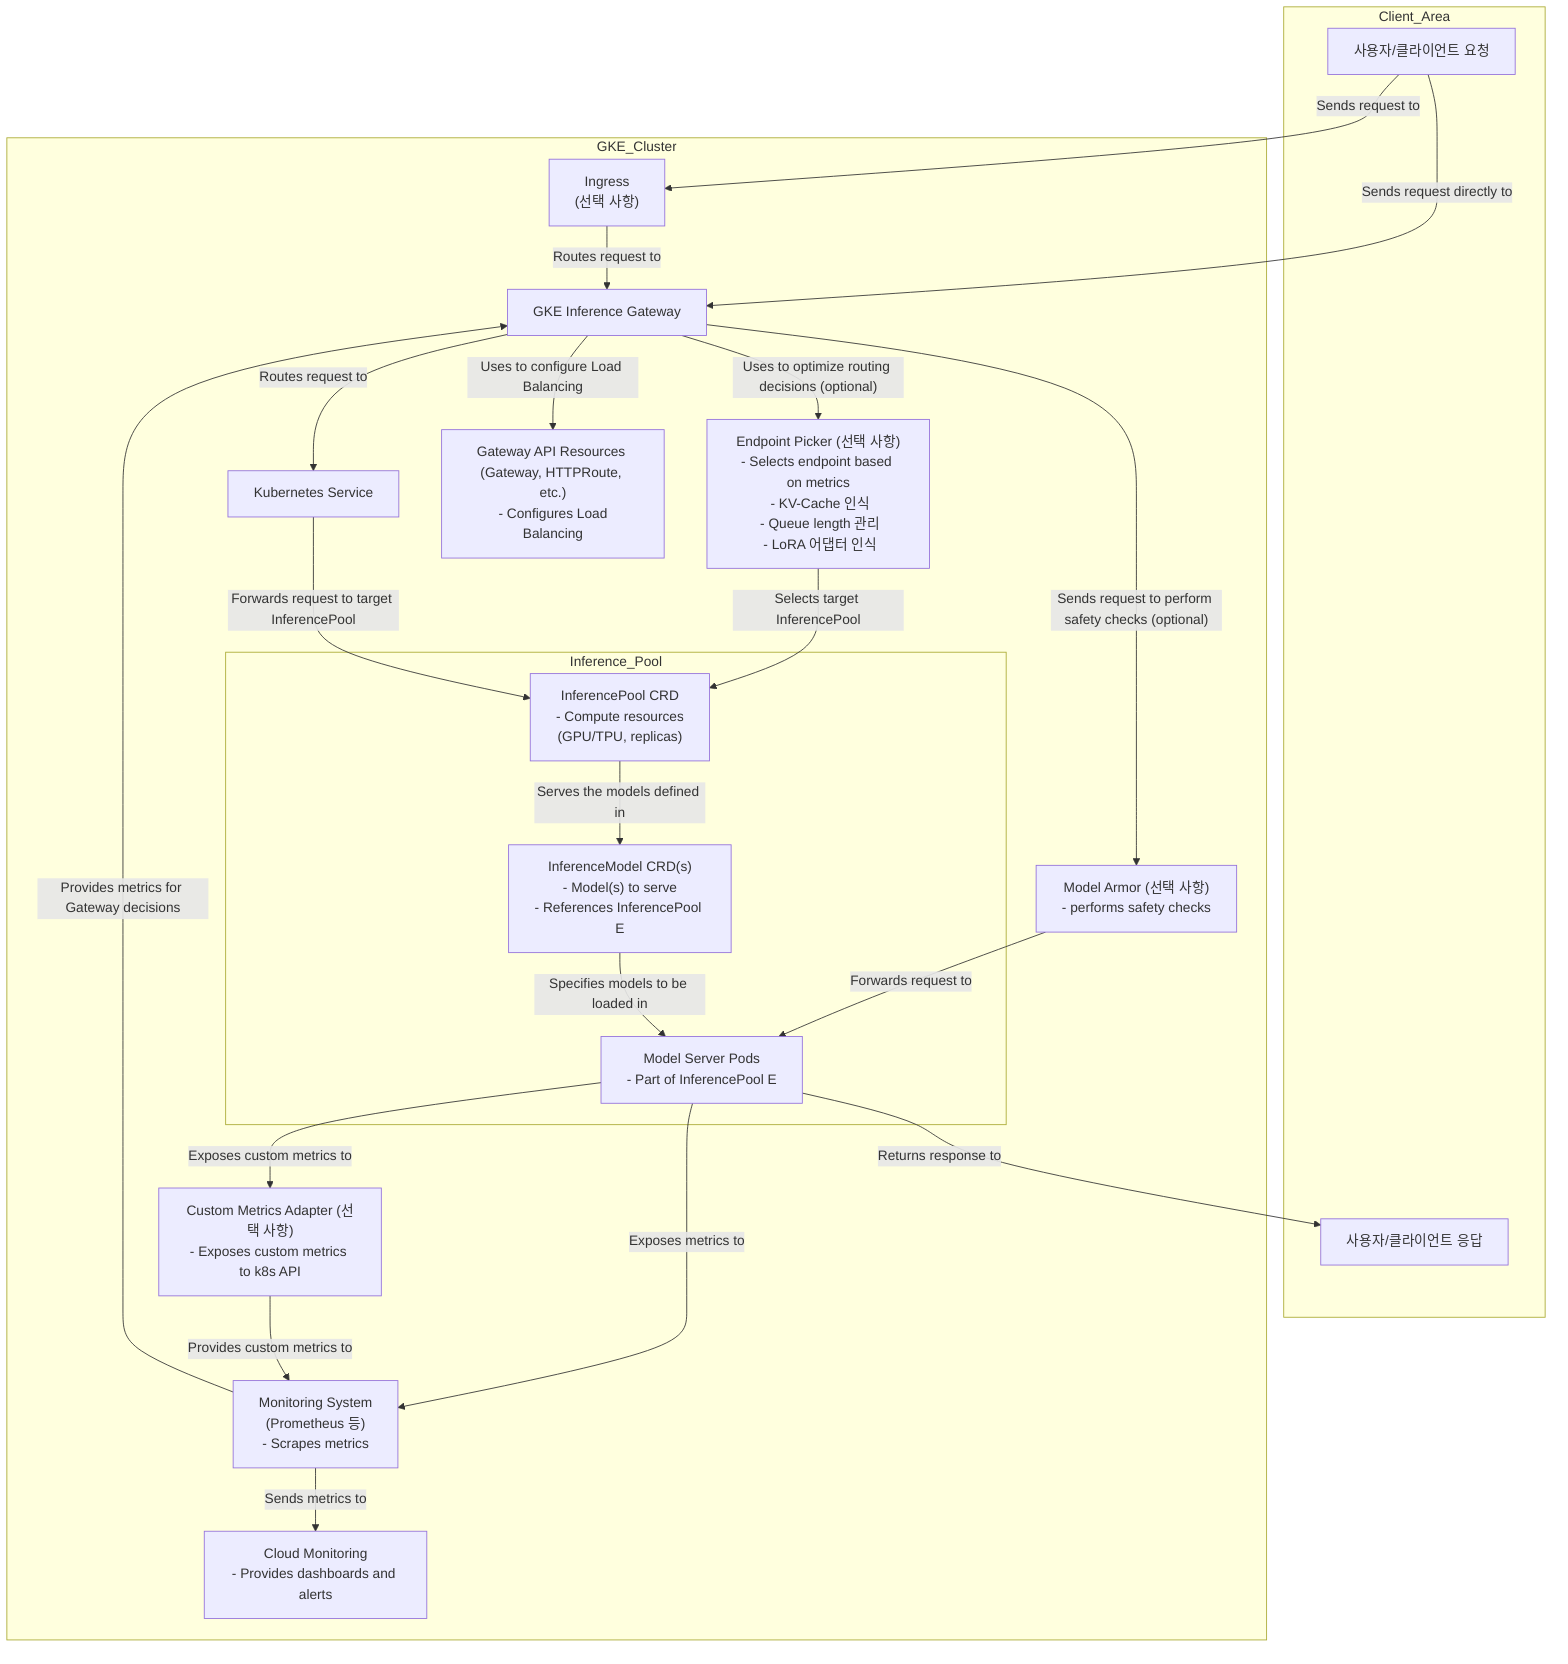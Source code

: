 graph TD
    subgraph Client_Area
        A["사용자/클라이언트 요청"]
        I["사용자/클라이언트 응답"]
    end

    subgraph GKE_Cluster
        B["Ingress<br/>(선택 사항)"]
        C["GKE Inference Gateway"]
        L["Model Armor (선택 사항)<br/>- performs safety checks"]
        G["Endpoint Picker (선택 사항)<br/>- Selects endpoint based on metrics<br/> - KV-Cache 인식<br/> - Queue length 관리<br/> - LoRA 어댑터 인식"]
        D["Kubernetes Service"]
        subgraph Inference_Pool
            E["InferencePool CRD<br/>- Compute resources<br/>(GPU/TPU, replicas)"]
            F["InferenceModel CRD(s)<br/>- Model(s) to serve<br/>- References InferencePool E"]
            H["Model Server Pods<br/>- Part of InferencePool E"]
        end

        M["Custom Metrics Adapter (선택 사항)<br/>- Exposes custom metrics to k8s API"]
        J["Monitoring System<br/>(Prometheus 등)<br/>- Scrapes metrics"]
        N["Cloud Monitoring<br/>- Provides dashboards and alerts"]
        K["Gateway API Resources (Gateway, HTTPRoute, etc.)<br/> - Configures Load Balancing"]
    end

    A -->|"Sends request to"| B
    A -->|"Sends request directly to"| C
    B -->|"Routes request to"| C
    C -->|"Uses to configure Load Balancing"| K
    C -->|"Uses to optimize routing decisions (optional)"| G
    C -->|"Sends request to perform safety checks (optional)"| L
    L -->|"Forwards request to"| H
    G -->|"Selects target InferencePool"| E
    C -->|"Routes request to"| D
    D -->|"Forwards request to target InferencePool"| E
    E -->|"Serves the models defined in"| F
    F -->|"Specifies models to be loaded in"| H
    H -->|"Exposes custom metrics to"| M
    H -->|"Exposes metrics to"| J
    M -->|"Provides custom metrics to"| J
    J -->|"Sends metrics to"| N
    J -->|"Provides metrics for Gateway decisions"| C
    H -->|"Returns response to"| I